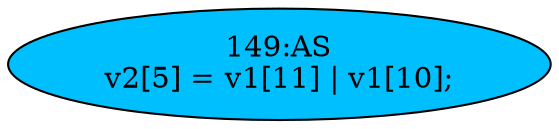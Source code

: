 strict digraph "" {
	node [label="\N"];
	"149:AS"	 [ast="<pyverilog.vparser.ast.Assign object at 0x7fee23010050>",
		def_var="['v2']",
		fillcolor=deepskyblue,
		label="149:AS
v2[5] = v1[11] | v1[10];",
		statements="[]",
		style=filled,
		typ=Assign,
		use_var="['v1', 'v1']"];
}

